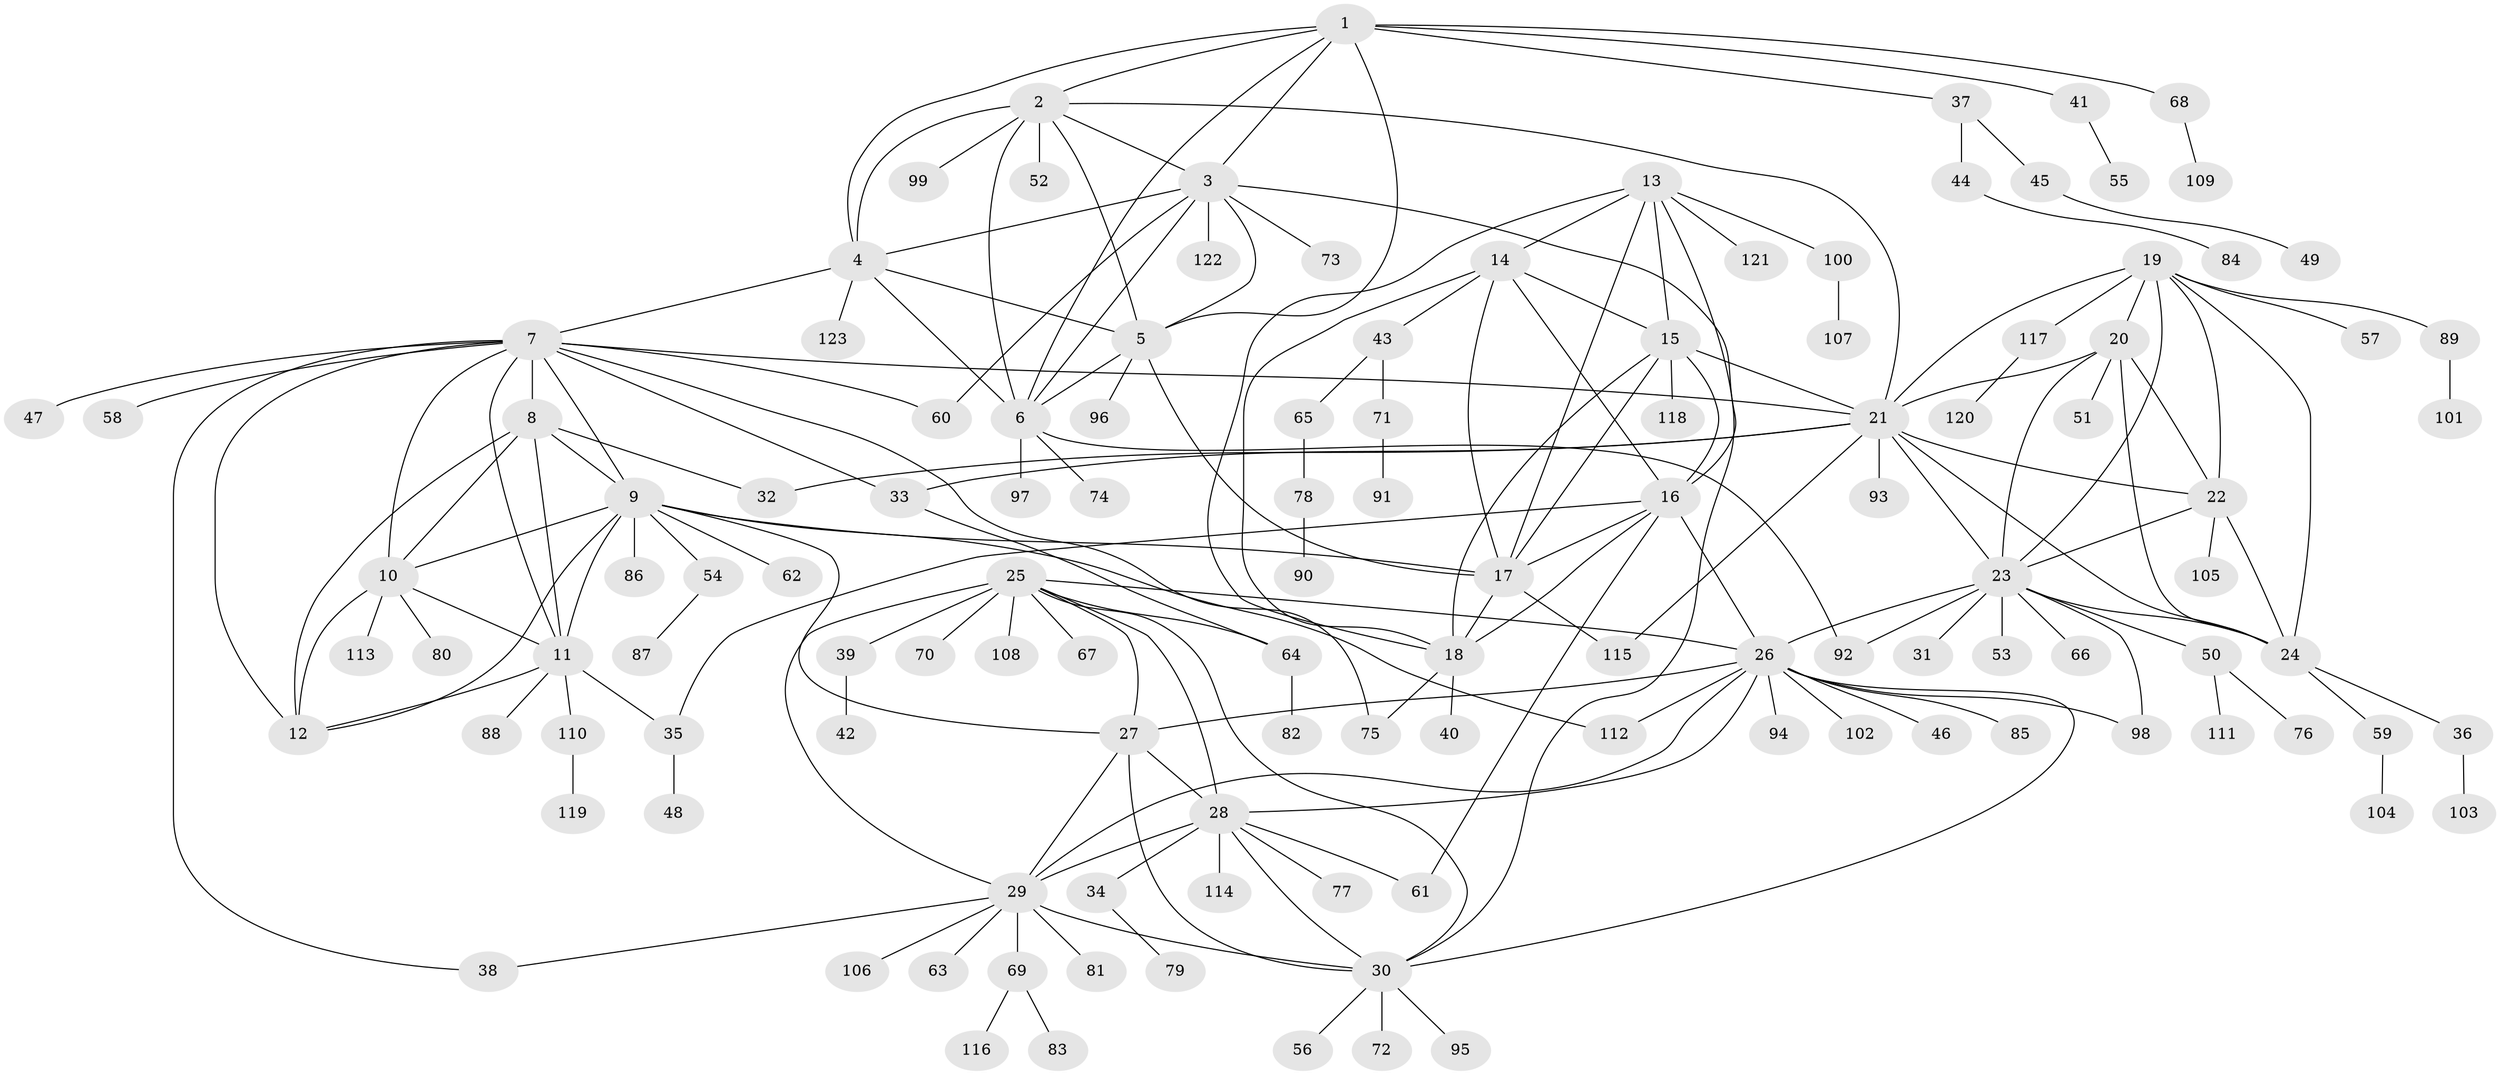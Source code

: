 // coarse degree distribution, {7: 0.07777777777777778, 11: 0.022222222222222223, 5: 0.044444444444444446, 6: 0.03333333333333333, 14: 0.011111111111111112, 4: 0.011111111111111112, 8: 0.022222222222222223, 12: 0.03333333333333333, 10: 0.011111111111111112, 1: 0.5555555555555556, 2: 0.14444444444444443, 3: 0.03333333333333333}
// Generated by graph-tools (version 1.1) at 2025/52/02/27/25 19:52:18]
// undirected, 123 vertices, 190 edges
graph export_dot {
graph [start="1"]
  node [color=gray90,style=filled];
  1;
  2;
  3;
  4;
  5;
  6;
  7;
  8;
  9;
  10;
  11;
  12;
  13;
  14;
  15;
  16;
  17;
  18;
  19;
  20;
  21;
  22;
  23;
  24;
  25;
  26;
  27;
  28;
  29;
  30;
  31;
  32;
  33;
  34;
  35;
  36;
  37;
  38;
  39;
  40;
  41;
  42;
  43;
  44;
  45;
  46;
  47;
  48;
  49;
  50;
  51;
  52;
  53;
  54;
  55;
  56;
  57;
  58;
  59;
  60;
  61;
  62;
  63;
  64;
  65;
  66;
  67;
  68;
  69;
  70;
  71;
  72;
  73;
  74;
  75;
  76;
  77;
  78;
  79;
  80;
  81;
  82;
  83;
  84;
  85;
  86;
  87;
  88;
  89;
  90;
  91;
  92;
  93;
  94;
  95;
  96;
  97;
  98;
  99;
  100;
  101;
  102;
  103;
  104;
  105;
  106;
  107;
  108;
  109;
  110;
  111;
  112;
  113;
  114;
  115;
  116;
  117;
  118;
  119;
  120;
  121;
  122;
  123;
  1 -- 2;
  1 -- 3;
  1 -- 4;
  1 -- 5;
  1 -- 6;
  1 -- 37;
  1 -- 41;
  1 -- 68;
  2 -- 3;
  2 -- 4;
  2 -- 5;
  2 -- 6;
  2 -- 21;
  2 -- 52;
  2 -- 99;
  3 -- 4;
  3 -- 5;
  3 -- 6;
  3 -- 30;
  3 -- 60;
  3 -- 73;
  3 -- 122;
  4 -- 5;
  4 -- 6;
  4 -- 7;
  4 -- 123;
  5 -- 6;
  5 -- 17;
  5 -- 96;
  6 -- 74;
  6 -- 92;
  6 -- 97;
  7 -- 8;
  7 -- 9;
  7 -- 10;
  7 -- 11;
  7 -- 12;
  7 -- 21;
  7 -- 33;
  7 -- 38;
  7 -- 47;
  7 -- 58;
  7 -- 60;
  7 -- 75;
  8 -- 9;
  8 -- 10;
  8 -- 11;
  8 -- 12;
  8 -- 32;
  9 -- 10;
  9 -- 11;
  9 -- 12;
  9 -- 17;
  9 -- 27;
  9 -- 54;
  9 -- 62;
  9 -- 86;
  9 -- 112;
  10 -- 11;
  10 -- 12;
  10 -- 80;
  10 -- 113;
  11 -- 12;
  11 -- 35;
  11 -- 88;
  11 -- 110;
  13 -- 14;
  13 -- 15;
  13 -- 16;
  13 -- 17;
  13 -- 18;
  13 -- 100;
  13 -- 121;
  14 -- 15;
  14 -- 16;
  14 -- 17;
  14 -- 18;
  14 -- 43;
  15 -- 16;
  15 -- 17;
  15 -- 18;
  15 -- 21;
  15 -- 118;
  16 -- 17;
  16 -- 18;
  16 -- 26;
  16 -- 35;
  16 -- 61;
  17 -- 18;
  17 -- 115;
  18 -- 40;
  18 -- 75;
  19 -- 20;
  19 -- 21;
  19 -- 22;
  19 -- 23;
  19 -- 24;
  19 -- 57;
  19 -- 89;
  19 -- 117;
  20 -- 21;
  20 -- 22;
  20 -- 23;
  20 -- 24;
  20 -- 51;
  21 -- 22;
  21 -- 23;
  21 -- 24;
  21 -- 32;
  21 -- 33;
  21 -- 93;
  21 -- 115;
  22 -- 23;
  22 -- 24;
  22 -- 105;
  23 -- 24;
  23 -- 26;
  23 -- 31;
  23 -- 50;
  23 -- 53;
  23 -- 66;
  23 -- 92;
  23 -- 98;
  24 -- 36;
  24 -- 59;
  25 -- 26;
  25 -- 27;
  25 -- 28;
  25 -- 29;
  25 -- 30;
  25 -- 39;
  25 -- 64;
  25 -- 67;
  25 -- 70;
  25 -- 108;
  26 -- 27;
  26 -- 28;
  26 -- 29;
  26 -- 30;
  26 -- 46;
  26 -- 85;
  26 -- 94;
  26 -- 98;
  26 -- 102;
  26 -- 112;
  27 -- 28;
  27 -- 29;
  27 -- 30;
  28 -- 29;
  28 -- 30;
  28 -- 34;
  28 -- 61;
  28 -- 77;
  28 -- 114;
  29 -- 30;
  29 -- 38;
  29 -- 63;
  29 -- 69;
  29 -- 81;
  29 -- 106;
  30 -- 56;
  30 -- 72;
  30 -- 95;
  33 -- 64;
  34 -- 79;
  35 -- 48;
  36 -- 103;
  37 -- 44;
  37 -- 45;
  39 -- 42;
  41 -- 55;
  43 -- 65;
  43 -- 71;
  44 -- 84;
  45 -- 49;
  50 -- 76;
  50 -- 111;
  54 -- 87;
  59 -- 104;
  64 -- 82;
  65 -- 78;
  68 -- 109;
  69 -- 83;
  69 -- 116;
  71 -- 91;
  78 -- 90;
  89 -- 101;
  100 -- 107;
  110 -- 119;
  117 -- 120;
}
